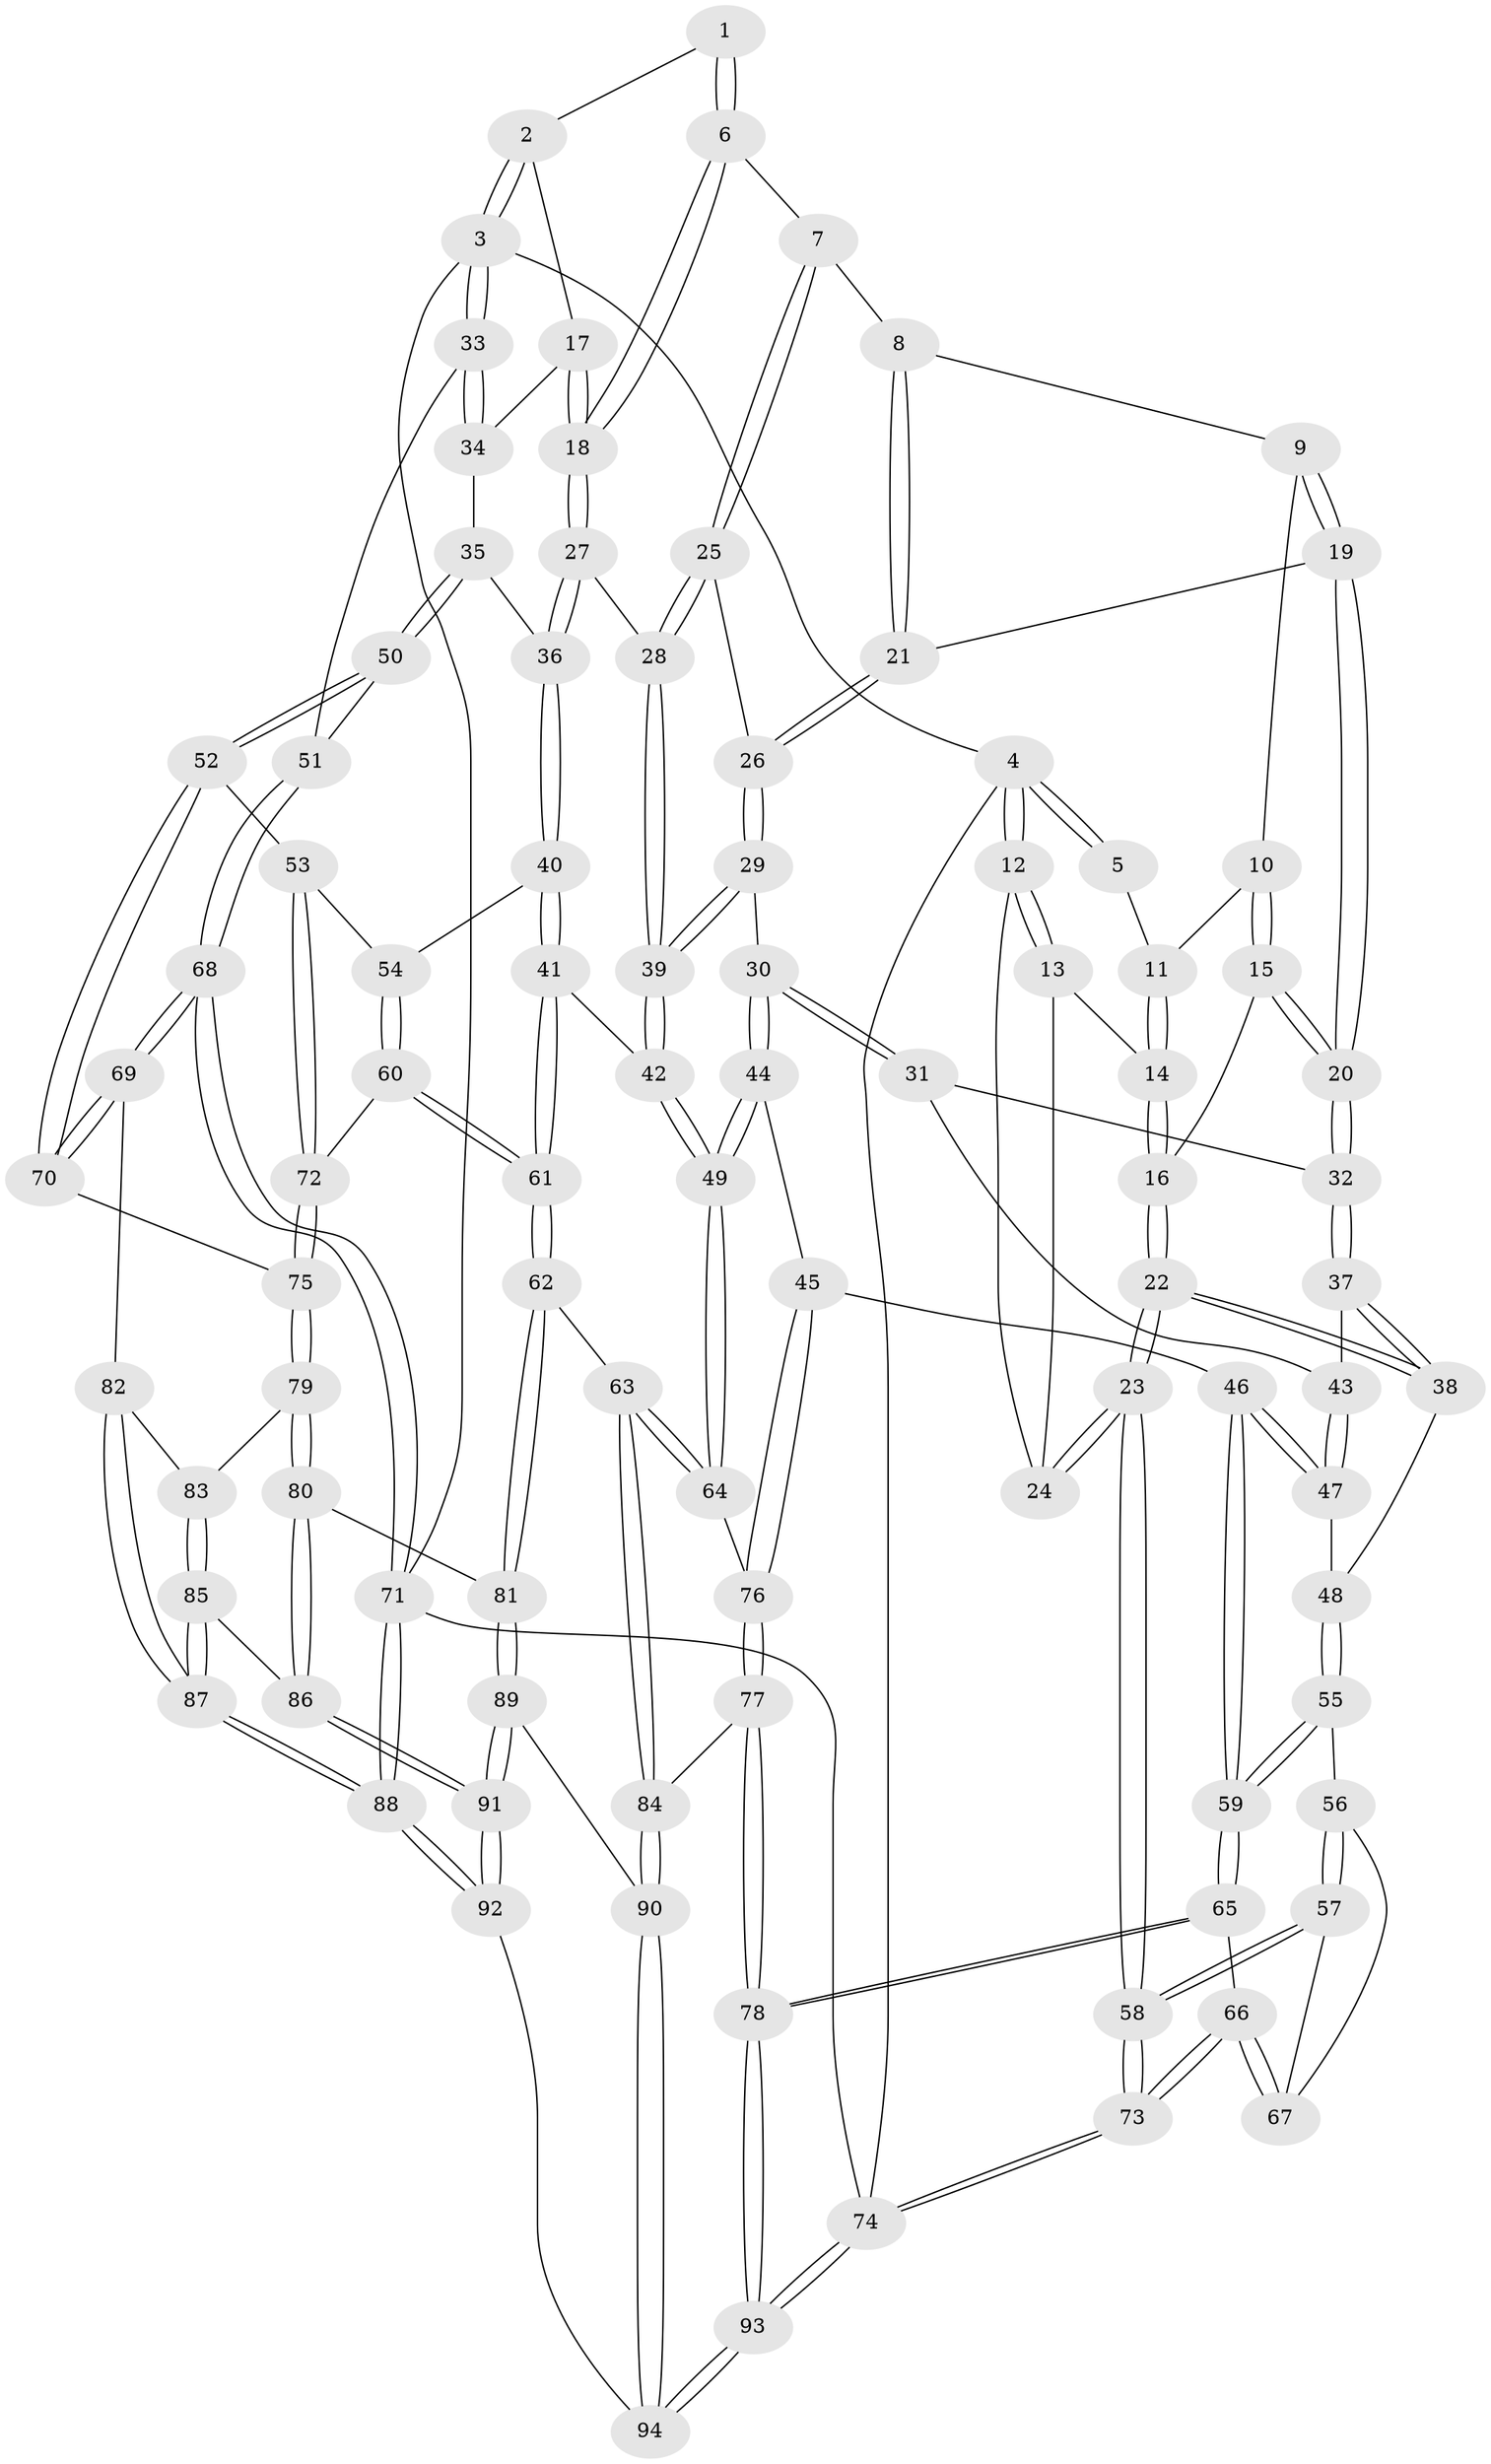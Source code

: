 // coarse degree distribution, {3: 0.07272727272727272, 5: 0.32727272727272727, 4: 0.4909090909090909, 6: 0.09090909090909091, 2: 0.01818181818181818}
// Generated by graph-tools (version 1.1) at 2025/42/03/06/25 10:42:36]
// undirected, 94 vertices, 232 edges
graph export_dot {
graph [start="1"]
  node [color=gray90,style=filled];
  1 [pos="+0.5966587801305446+0"];
  2 [pos="+1+0"];
  3 [pos="+1+0"];
  4 [pos="+0+0"];
  5 [pos="+0.3294830852119858+0"];
  6 [pos="+0.5860326443202102+0.12066694395588401"];
  7 [pos="+0.5595352938120645+0.1329772885170695"];
  8 [pos="+0.3948789955949365+0.05737942737788129"];
  9 [pos="+0.36791837786767834+0.03308485548112166"];
  10 [pos="+0.36214083661064805+0.024375319147631875"];
  11 [pos="+0.32299607587611984+0"];
  12 [pos="+0+0"];
  13 [pos="+0.11480759910370926+0.10124016135706923"];
  14 [pos="+0.14059937463344624+0.11830215464405718"];
  15 [pos="+0.21795352940475318+0.20553156951959534"];
  16 [pos="+0.15983960316778115+0.1935727809420725"];
  17 [pos="+0.7917417359455787+0.14964106611097708"];
  18 [pos="+0.7432605389478355+0.18206856112144362"];
  19 [pos="+0.33561032801200924+0.2282999182184145"];
  20 [pos="+0.29160321580617243+0.2557930327290549"];
  21 [pos="+0.41990229674546203+0.2167238604912488"];
  22 [pos="+0+0.37138128727130876"];
  23 [pos="+0+0.3943327891442294"];
  24 [pos="+0+0.2740491313110427"];
  25 [pos="+0.5059016663728939+0.22251257137045202"];
  26 [pos="+0.48704347503482276+0.24127134982561027"];
  27 [pos="+0.726815765248376+0.26511574989304476"];
  28 [pos="+0.6494787060399152+0.3006345724126387"];
  29 [pos="+0.4824255256505477+0.3609347661078639"];
  30 [pos="+0.37314075535346586+0.38840167580549456"];
  31 [pos="+0.3412597262661515+0.37344378409023293"];
  32 [pos="+0.3056809938675832+0.33086574955442977"];
  33 [pos="+1+0.28172996865123895"];
  34 [pos="+0.8763111182752263+0.20796761652240495"];
  35 [pos="+0.9042996373616125+0.39635494521048176"];
  36 [pos="+0.7912185158312299+0.42522785090649967"];
  37 [pos="+0.13816579538041163+0.3948588416149466"];
  38 [pos="+0.06799724510745084+0.4061348027153851"];
  39 [pos="+0.5400627292709419+0.4015011247394082"];
  40 [pos="+0.7722229205143393+0.46106910005016677"];
  41 [pos="+0.6712724044316101+0.5029846081887949"];
  42 [pos="+0.5797569174596201+0.4879072235581768"];
  43 [pos="+0.27038979108820343+0.4438562050555297"];
  44 [pos="+0.37397653802728925+0.4719271231693323"];
  45 [pos="+0.2844563606625768+0.5851908923816721"];
  46 [pos="+0.26529388169989676+0.5851914397603829"];
  47 [pos="+0.2410073766400216+0.534737167534746"];
  48 [pos="+0.07856805504541353+0.4176676948469251"];
  49 [pos="+0.502134384998355+0.5800926351340694"];
  50 [pos="+1+0.4079270253915596"];
  51 [pos="+1+0.3799289927116287"];
  52 [pos="+0.8946793042735867+0.6016338067328447"];
  53 [pos="+0.8627328656034423+0.5822330004761809"];
  54 [pos="+0.8100730253227874+0.5234345526658359"];
  55 [pos="+0.14275865146401592+0.6047019139132226"];
  56 [pos="+0.13030819998781157+0.6066558996663428"];
  57 [pos="+0+0.5227624029836625"];
  58 [pos="+0+0.5186456074746926"];
  59 [pos="+0.2162617138725633+0.6342397753000749"];
  60 [pos="+0.7434015627580274+0.6616182992309254"];
  61 [pos="+0.6918154395213088+0.6728603646747312"];
  62 [pos="+0.6489361239958922+0.7462421840295527"];
  63 [pos="+0.5757937890660074+0.7287992879186472"];
  64 [pos="+0.484391289307069+0.6320992220500091"];
  65 [pos="+0.18225101960645468+0.7964138668870487"];
  66 [pos="+0.10836877057098136+0.7396959422722095"];
  67 [pos="+0.0639019605258138+0.6718506146622635"];
  68 [pos="+1+0.6819286408249683"];
  69 [pos="+0.95765659118519+0.6875842019339099"];
  70 [pos="+0.8984285236303464+0.6093791309864697"];
  71 [pos="+1+1"];
  72 [pos="+0.7709160003843613+0.6642756731302883"];
  73 [pos="+0+0.7246900899568502"];
  74 [pos="+0+1"];
  75 [pos="+0.805834324340975+0.6909924565837882"];
  76 [pos="+0.41552103411680785+0.6557845570361602"];
  77 [pos="+0.3486346529602288+0.8124274661372499"];
  78 [pos="+0.19366678045402916+0.8421976373867761"];
  79 [pos="+0.8176132922215442+0.7189692083077536"];
  80 [pos="+0.6623168622753871+0.7633079539949278"];
  81 [pos="+0.6550656791923735+0.755970517926222"];
  82 [pos="+0.9145898534377574+0.7426878679886757"];
  83 [pos="+0.8357532291998411+0.7349432747292168"];
  84 [pos="+0.45176451055681144+0.8798308633273878"];
  85 [pos="+0.7657234727359088+0.8180224307128998"];
  86 [pos="+0.688526313585701+0.7993741141551188"];
  87 [pos="+0.9004400695990762+0.9232265512470973"];
  88 [pos="+1+1"];
  89 [pos="+0.5389678255527943+0.9321872020123518"];
  90 [pos="+0.45247761222754646+0.8814737829350131"];
  91 [pos="+0.6616870417737098+1"];
  92 [pos="+0.7230513505028878+1"];
  93 [pos="+0+1"];
  94 [pos="+0.2827914922659066+1"];
  1 -- 2;
  1 -- 6;
  1 -- 6;
  2 -- 3;
  2 -- 3;
  2 -- 17;
  3 -- 4;
  3 -- 33;
  3 -- 33;
  3 -- 71;
  4 -- 5;
  4 -- 5;
  4 -- 12;
  4 -- 12;
  4 -- 74;
  5 -- 11;
  6 -- 7;
  6 -- 18;
  6 -- 18;
  7 -- 8;
  7 -- 25;
  7 -- 25;
  8 -- 9;
  8 -- 21;
  8 -- 21;
  9 -- 10;
  9 -- 19;
  9 -- 19;
  10 -- 11;
  10 -- 15;
  10 -- 15;
  11 -- 14;
  11 -- 14;
  12 -- 13;
  12 -- 13;
  12 -- 24;
  13 -- 14;
  13 -- 24;
  14 -- 16;
  14 -- 16;
  15 -- 16;
  15 -- 20;
  15 -- 20;
  16 -- 22;
  16 -- 22;
  17 -- 18;
  17 -- 18;
  17 -- 34;
  18 -- 27;
  18 -- 27;
  19 -- 20;
  19 -- 20;
  19 -- 21;
  20 -- 32;
  20 -- 32;
  21 -- 26;
  21 -- 26;
  22 -- 23;
  22 -- 23;
  22 -- 38;
  22 -- 38;
  23 -- 24;
  23 -- 24;
  23 -- 58;
  23 -- 58;
  25 -- 26;
  25 -- 28;
  25 -- 28;
  26 -- 29;
  26 -- 29;
  27 -- 28;
  27 -- 36;
  27 -- 36;
  28 -- 39;
  28 -- 39;
  29 -- 30;
  29 -- 39;
  29 -- 39;
  30 -- 31;
  30 -- 31;
  30 -- 44;
  30 -- 44;
  31 -- 32;
  31 -- 43;
  32 -- 37;
  32 -- 37;
  33 -- 34;
  33 -- 34;
  33 -- 51;
  34 -- 35;
  35 -- 36;
  35 -- 50;
  35 -- 50;
  36 -- 40;
  36 -- 40;
  37 -- 38;
  37 -- 38;
  37 -- 43;
  38 -- 48;
  39 -- 42;
  39 -- 42;
  40 -- 41;
  40 -- 41;
  40 -- 54;
  41 -- 42;
  41 -- 61;
  41 -- 61;
  42 -- 49;
  42 -- 49;
  43 -- 47;
  43 -- 47;
  44 -- 45;
  44 -- 49;
  44 -- 49;
  45 -- 46;
  45 -- 76;
  45 -- 76;
  46 -- 47;
  46 -- 47;
  46 -- 59;
  46 -- 59;
  47 -- 48;
  48 -- 55;
  48 -- 55;
  49 -- 64;
  49 -- 64;
  50 -- 51;
  50 -- 52;
  50 -- 52;
  51 -- 68;
  51 -- 68;
  52 -- 53;
  52 -- 70;
  52 -- 70;
  53 -- 54;
  53 -- 72;
  53 -- 72;
  54 -- 60;
  54 -- 60;
  55 -- 56;
  55 -- 59;
  55 -- 59;
  56 -- 57;
  56 -- 57;
  56 -- 67;
  57 -- 58;
  57 -- 58;
  57 -- 67;
  58 -- 73;
  58 -- 73;
  59 -- 65;
  59 -- 65;
  60 -- 61;
  60 -- 61;
  60 -- 72;
  61 -- 62;
  61 -- 62;
  62 -- 63;
  62 -- 81;
  62 -- 81;
  63 -- 64;
  63 -- 64;
  63 -- 84;
  63 -- 84;
  64 -- 76;
  65 -- 66;
  65 -- 78;
  65 -- 78;
  66 -- 67;
  66 -- 67;
  66 -- 73;
  66 -- 73;
  68 -- 69;
  68 -- 69;
  68 -- 71;
  68 -- 71;
  69 -- 70;
  69 -- 70;
  69 -- 82;
  70 -- 75;
  71 -- 88;
  71 -- 88;
  71 -- 74;
  72 -- 75;
  72 -- 75;
  73 -- 74;
  73 -- 74;
  74 -- 93;
  74 -- 93;
  75 -- 79;
  75 -- 79;
  76 -- 77;
  76 -- 77;
  77 -- 78;
  77 -- 78;
  77 -- 84;
  78 -- 93;
  78 -- 93;
  79 -- 80;
  79 -- 80;
  79 -- 83;
  80 -- 81;
  80 -- 86;
  80 -- 86;
  81 -- 89;
  81 -- 89;
  82 -- 83;
  82 -- 87;
  82 -- 87;
  83 -- 85;
  83 -- 85;
  84 -- 90;
  84 -- 90;
  85 -- 86;
  85 -- 87;
  85 -- 87;
  86 -- 91;
  86 -- 91;
  87 -- 88;
  87 -- 88;
  88 -- 92;
  88 -- 92;
  89 -- 90;
  89 -- 91;
  89 -- 91;
  90 -- 94;
  90 -- 94;
  91 -- 92;
  91 -- 92;
  92 -- 94;
  93 -- 94;
  93 -- 94;
}
